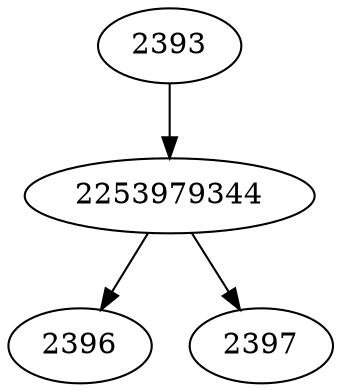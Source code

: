 strict digraph  {
2253979344;
2393;
2396;
2397;
2253979344 -> 2396;
2253979344 -> 2397;
2393 -> 2253979344;
}
